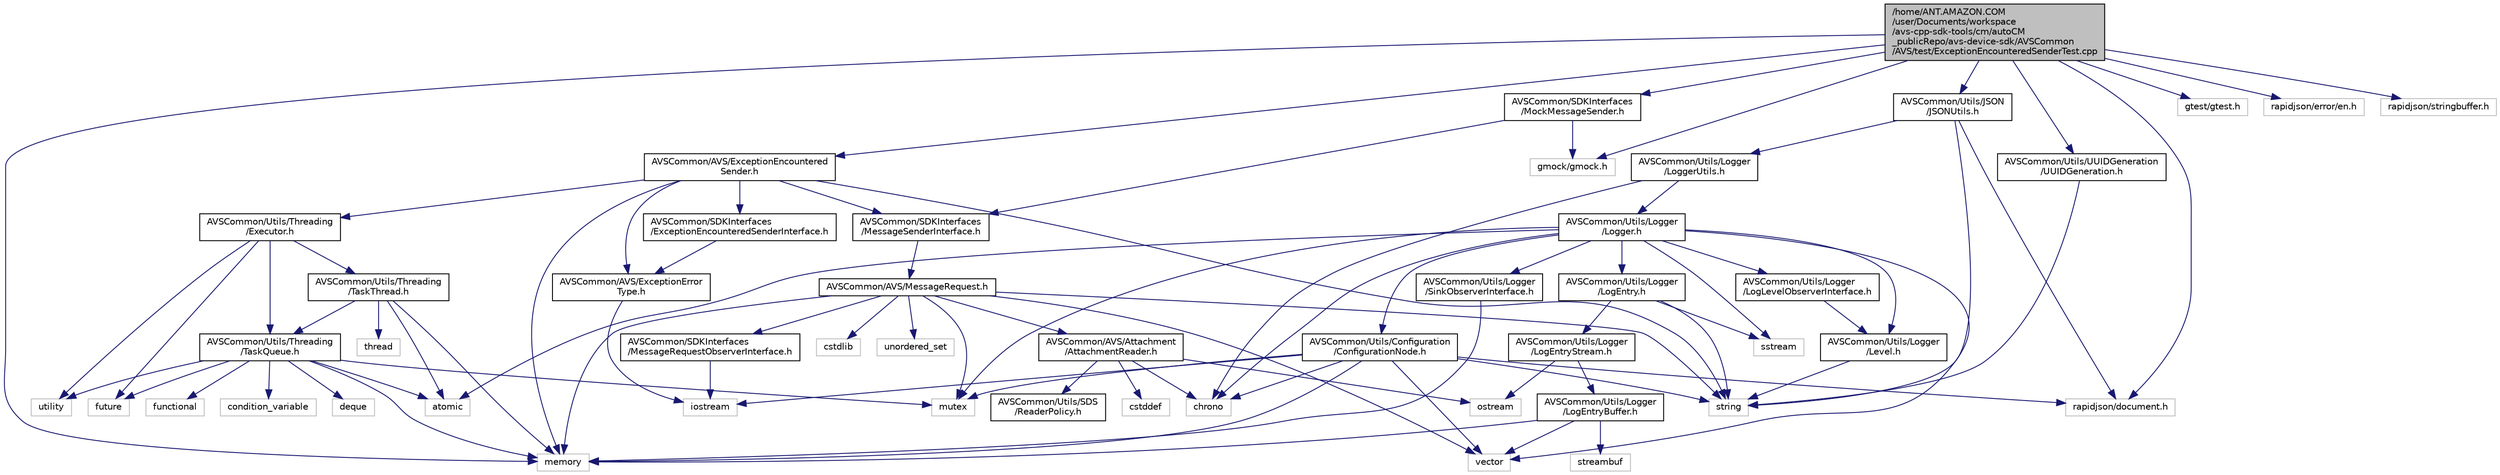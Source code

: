 digraph "/avs-cpp-sdk-tools/cm/autoCM_publicRepo/avs-device-sdk/AVSCommon/AVS/test/ExceptionEncounteredSenderTest.cpp"
{
  edge [fontname="Helvetica",fontsize="10",labelfontname="Helvetica",labelfontsize="10"];
  node [fontname="Helvetica",fontsize="10",shape=record];
  Node1 [label="/home/ANT.AMAZON.COM\l/user/Documents/workspace\l/avs-cpp-sdk-tools/cm/autoCM\l_publicRepo/avs-device-sdk/AVSCommon\l/AVS/test/ExceptionEncounteredSenderTest.cpp",height=0.2,width=0.4,color="black", fillcolor="grey75", style="filled", fontcolor="black"];
  Node1 -> Node2 [color="midnightblue",fontsize="10",style="solid",fontname="Helvetica"];
  Node2 [label="memory",height=0.2,width=0.4,color="grey75", fillcolor="white", style="filled"];
  Node1 -> Node3 [color="midnightblue",fontsize="10",style="solid",fontname="Helvetica"];
  Node3 [label="gmock/gmock.h",height=0.2,width=0.4,color="grey75", fillcolor="white", style="filled"];
  Node1 -> Node4 [color="midnightblue",fontsize="10",style="solid",fontname="Helvetica"];
  Node4 [label="gtest/gtest.h",height=0.2,width=0.4,color="grey75", fillcolor="white", style="filled"];
  Node1 -> Node5 [color="midnightblue",fontsize="10",style="solid",fontname="Helvetica"];
  Node5 [label="rapidjson/document.h",height=0.2,width=0.4,color="grey75", fillcolor="white", style="filled"];
  Node1 -> Node6 [color="midnightblue",fontsize="10",style="solid",fontname="Helvetica"];
  Node6 [label="rapidjson/error/en.h",height=0.2,width=0.4,color="grey75", fillcolor="white", style="filled"];
  Node1 -> Node7 [color="midnightblue",fontsize="10",style="solid",fontname="Helvetica"];
  Node7 [label="rapidjson/stringbuffer.h",height=0.2,width=0.4,color="grey75", fillcolor="white", style="filled"];
  Node1 -> Node8 [color="midnightblue",fontsize="10",style="solid",fontname="Helvetica"];
  Node8 [label="AVSCommon/AVS/ExceptionEncountered\lSender.h",height=0.2,width=0.4,color="black", fillcolor="white", style="filled",URL="$_exception_encountered_sender_8h.html"];
  Node8 -> Node2 [color="midnightblue",fontsize="10",style="solid",fontname="Helvetica"];
  Node8 -> Node9 [color="midnightblue",fontsize="10",style="solid",fontname="Helvetica"];
  Node9 [label="string",height=0.2,width=0.4,color="grey75", fillcolor="white", style="filled"];
  Node8 -> Node10 [color="midnightblue",fontsize="10",style="solid",fontname="Helvetica"];
  Node10 [label="AVSCommon/AVS/ExceptionError\lType.h",height=0.2,width=0.4,color="black", fillcolor="white", style="filled",URL="$_exception_error_type_8h.html"];
  Node10 -> Node11 [color="midnightblue",fontsize="10",style="solid",fontname="Helvetica"];
  Node11 [label="iostream",height=0.2,width=0.4,color="grey75", fillcolor="white", style="filled"];
  Node8 -> Node12 [color="midnightblue",fontsize="10",style="solid",fontname="Helvetica"];
  Node12 [label="AVSCommon/SDKInterfaces\l/MessageSenderInterface.h",height=0.2,width=0.4,color="black", fillcolor="white", style="filled",URL="$_message_sender_interface_8h.html"];
  Node12 -> Node13 [color="midnightblue",fontsize="10",style="solid",fontname="Helvetica"];
  Node13 [label="AVSCommon/AVS/MessageRequest.h",height=0.2,width=0.4,color="black", fillcolor="white", style="filled",URL="$_message_request_8h.html"];
  Node13 -> Node14 [color="midnightblue",fontsize="10",style="solid",fontname="Helvetica"];
  Node14 [label="cstdlib",height=0.2,width=0.4,color="grey75", fillcolor="white", style="filled"];
  Node13 -> Node2 [color="midnightblue",fontsize="10",style="solid",fontname="Helvetica"];
  Node13 -> Node15 [color="midnightblue",fontsize="10",style="solid",fontname="Helvetica"];
  Node15 [label="mutex",height=0.2,width=0.4,color="grey75", fillcolor="white", style="filled"];
  Node13 -> Node9 [color="midnightblue",fontsize="10",style="solid",fontname="Helvetica"];
  Node13 -> Node16 [color="midnightblue",fontsize="10",style="solid",fontname="Helvetica"];
  Node16 [label="unordered_set",height=0.2,width=0.4,color="grey75", fillcolor="white", style="filled"];
  Node13 -> Node17 [color="midnightblue",fontsize="10",style="solid",fontname="Helvetica"];
  Node17 [label="vector",height=0.2,width=0.4,color="grey75", fillcolor="white", style="filled"];
  Node13 -> Node18 [color="midnightblue",fontsize="10",style="solid",fontname="Helvetica"];
  Node18 [label="AVSCommon/AVS/Attachment\l/AttachmentReader.h",height=0.2,width=0.4,color="black", fillcolor="white", style="filled",URL="$_attachment_reader_8h.html"];
  Node18 -> Node19 [color="midnightblue",fontsize="10",style="solid",fontname="Helvetica"];
  Node19 [label="chrono",height=0.2,width=0.4,color="grey75", fillcolor="white", style="filled"];
  Node18 -> Node20 [color="midnightblue",fontsize="10",style="solid",fontname="Helvetica"];
  Node20 [label="cstddef",height=0.2,width=0.4,color="grey75", fillcolor="white", style="filled"];
  Node18 -> Node21 [color="midnightblue",fontsize="10",style="solid",fontname="Helvetica"];
  Node21 [label="ostream",height=0.2,width=0.4,color="grey75", fillcolor="white", style="filled"];
  Node18 -> Node22 [color="midnightblue",fontsize="10",style="solid",fontname="Helvetica"];
  Node22 [label="AVSCommon/Utils/SDS\l/ReaderPolicy.h",height=0.2,width=0.4,color="black", fillcolor="white", style="filled",URL="$_reader_policy_8h.html"];
  Node13 -> Node23 [color="midnightblue",fontsize="10",style="solid",fontname="Helvetica"];
  Node23 [label="AVSCommon/SDKInterfaces\l/MessageRequestObserverInterface.h",height=0.2,width=0.4,color="black", fillcolor="white", style="filled",URL="$_message_request_observer_interface_8h.html"];
  Node23 -> Node11 [color="midnightblue",fontsize="10",style="solid",fontname="Helvetica"];
  Node8 -> Node24 [color="midnightblue",fontsize="10",style="solid",fontname="Helvetica"];
  Node24 [label="AVSCommon/SDKInterfaces\l/ExceptionEncounteredSenderInterface.h",height=0.2,width=0.4,color="black", fillcolor="white", style="filled",URL="$_exception_encountered_sender_interface_8h.html"];
  Node24 -> Node10 [color="midnightblue",fontsize="10",style="solid",fontname="Helvetica"];
  Node8 -> Node25 [color="midnightblue",fontsize="10",style="solid",fontname="Helvetica"];
  Node25 [label="AVSCommon/Utils/Threading\l/Executor.h",height=0.2,width=0.4,color="black", fillcolor="white", style="filled",URL="$_executor_8h.html"];
  Node25 -> Node26 [color="midnightblue",fontsize="10",style="solid",fontname="Helvetica"];
  Node26 [label="future",height=0.2,width=0.4,color="grey75", fillcolor="white", style="filled"];
  Node25 -> Node27 [color="midnightblue",fontsize="10",style="solid",fontname="Helvetica"];
  Node27 [label="utility",height=0.2,width=0.4,color="grey75", fillcolor="white", style="filled"];
  Node25 -> Node28 [color="midnightblue",fontsize="10",style="solid",fontname="Helvetica"];
  Node28 [label="AVSCommon/Utils/Threading\l/TaskThread.h",height=0.2,width=0.4,color="black", fillcolor="white", style="filled",URL="$_task_thread_8h.html"];
  Node28 -> Node29 [color="midnightblue",fontsize="10",style="solid",fontname="Helvetica"];
  Node29 [label="atomic",height=0.2,width=0.4,color="grey75", fillcolor="white", style="filled"];
  Node28 -> Node2 [color="midnightblue",fontsize="10",style="solid",fontname="Helvetica"];
  Node28 -> Node30 [color="midnightblue",fontsize="10",style="solid",fontname="Helvetica"];
  Node30 [label="thread",height=0.2,width=0.4,color="grey75", fillcolor="white", style="filled"];
  Node28 -> Node31 [color="midnightblue",fontsize="10",style="solid",fontname="Helvetica"];
  Node31 [label="AVSCommon/Utils/Threading\l/TaskQueue.h",height=0.2,width=0.4,color="black", fillcolor="white", style="filled",URL="$_task_queue_8h.html"];
  Node31 -> Node29 [color="midnightblue",fontsize="10",style="solid",fontname="Helvetica"];
  Node31 -> Node32 [color="midnightblue",fontsize="10",style="solid",fontname="Helvetica"];
  Node32 [label="condition_variable",height=0.2,width=0.4,color="grey75", fillcolor="white", style="filled"];
  Node31 -> Node33 [color="midnightblue",fontsize="10",style="solid",fontname="Helvetica"];
  Node33 [label="deque",height=0.2,width=0.4,color="grey75", fillcolor="white", style="filled"];
  Node31 -> Node34 [color="midnightblue",fontsize="10",style="solid",fontname="Helvetica"];
  Node34 [label="functional",height=0.2,width=0.4,color="grey75", fillcolor="white", style="filled"];
  Node31 -> Node26 [color="midnightblue",fontsize="10",style="solid",fontname="Helvetica"];
  Node31 -> Node2 [color="midnightblue",fontsize="10",style="solid",fontname="Helvetica"];
  Node31 -> Node15 [color="midnightblue",fontsize="10",style="solid",fontname="Helvetica"];
  Node31 -> Node27 [color="midnightblue",fontsize="10",style="solid",fontname="Helvetica"];
  Node25 -> Node31 [color="midnightblue",fontsize="10",style="solid",fontname="Helvetica"];
  Node1 -> Node35 [color="midnightblue",fontsize="10",style="solid",fontname="Helvetica"];
  Node35 [label="AVSCommon/SDKInterfaces\l/MockMessageSender.h",height=0.2,width=0.4,color="black", fillcolor="white", style="filled",URL="$_mock_message_sender_8h.html"];
  Node35 -> Node12 [color="midnightblue",fontsize="10",style="solid",fontname="Helvetica"];
  Node35 -> Node3 [color="midnightblue",fontsize="10",style="solid",fontname="Helvetica"];
  Node1 -> Node36 [color="midnightblue",fontsize="10",style="solid",fontname="Helvetica"];
  Node36 [label="AVSCommon/Utils/JSON\l/JSONUtils.h",height=0.2,width=0.4,color="black", fillcolor="white", style="filled",URL="$_j_s_o_n_utils_8h.html"];
  Node36 -> Node5 [color="midnightblue",fontsize="10",style="solid",fontname="Helvetica"];
  Node36 -> Node9 [color="midnightblue",fontsize="10",style="solid",fontname="Helvetica"];
  Node36 -> Node37 [color="midnightblue",fontsize="10",style="solid",fontname="Helvetica"];
  Node37 [label="AVSCommon/Utils/Logger\l/LoggerUtils.h",height=0.2,width=0.4,color="black", fillcolor="white", style="filled",URL="$_logger_utils_8h.html"];
  Node37 -> Node19 [color="midnightblue",fontsize="10",style="solid",fontname="Helvetica"];
  Node37 -> Node38 [color="midnightblue",fontsize="10",style="solid",fontname="Helvetica"];
  Node38 [label="AVSCommon/Utils/Logger\l/Logger.h",height=0.2,width=0.4,color="black", fillcolor="white", style="filled",URL="$_logger_8h.html"];
  Node38 -> Node29 [color="midnightblue",fontsize="10",style="solid",fontname="Helvetica"];
  Node38 -> Node19 [color="midnightblue",fontsize="10",style="solid",fontname="Helvetica"];
  Node38 -> Node15 [color="midnightblue",fontsize="10",style="solid",fontname="Helvetica"];
  Node38 -> Node39 [color="midnightblue",fontsize="10",style="solid",fontname="Helvetica"];
  Node39 [label="sstream",height=0.2,width=0.4,color="grey75", fillcolor="white", style="filled"];
  Node38 -> Node17 [color="midnightblue",fontsize="10",style="solid",fontname="Helvetica"];
  Node38 -> Node40 [color="midnightblue",fontsize="10",style="solid",fontname="Helvetica"];
  Node40 [label="AVSCommon/Utils/Configuration\l/ConfigurationNode.h",height=0.2,width=0.4,color="black", fillcolor="white", style="filled",URL="$_configuration_node_8h.html"];
  Node40 -> Node19 [color="midnightblue",fontsize="10",style="solid",fontname="Helvetica"];
  Node40 -> Node11 [color="midnightblue",fontsize="10",style="solid",fontname="Helvetica"];
  Node40 -> Node2 [color="midnightblue",fontsize="10",style="solid",fontname="Helvetica"];
  Node40 -> Node15 [color="midnightblue",fontsize="10",style="solid",fontname="Helvetica"];
  Node40 -> Node9 [color="midnightblue",fontsize="10",style="solid",fontname="Helvetica"];
  Node40 -> Node17 [color="midnightblue",fontsize="10",style="solid",fontname="Helvetica"];
  Node40 -> Node5 [color="midnightblue",fontsize="10",style="solid",fontname="Helvetica"];
  Node38 -> Node41 [color="midnightblue",fontsize="10",style="solid",fontname="Helvetica"];
  Node41 [label="AVSCommon/Utils/Logger\l/Level.h",height=0.2,width=0.4,color="black", fillcolor="white", style="filled",URL="$_level_8h.html"];
  Node41 -> Node9 [color="midnightblue",fontsize="10",style="solid",fontname="Helvetica"];
  Node38 -> Node42 [color="midnightblue",fontsize="10",style="solid",fontname="Helvetica"];
  Node42 [label="AVSCommon/Utils/Logger\l/LogEntry.h",height=0.2,width=0.4,color="black", fillcolor="white", style="filled",URL="$_log_entry_8h.html"];
  Node42 -> Node39 [color="midnightblue",fontsize="10",style="solid",fontname="Helvetica"];
  Node42 -> Node9 [color="midnightblue",fontsize="10",style="solid",fontname="Helvetica"];
  Node42 -> Node43 [color="midnightblue",fontsize="10",style="solid",fontname="Helvetica"];
  Node43 [label="AVSCommon/Utils/Logger\l/LogEntryStream.h",height=0.2,width=0.4,color="black", fillcolor="white", style="filled",URL="$_log_entry_stream_8h.html"];
  Node43 -> Node21 [color="midnightblue",fontsize="10",style="solid",fontname="Helvetica"];
  Node43 -> Node44 [color="midnightblue",fontsize="10",style="solid",fontname="Helvetica"];
  Node44 [label="AVSCommon/Utils/Logger\l/LogEntryBuffer.h",height=0.2,width=0.4,color="black", fillcolor="white", style="filled",URL="$_log_entry_buffer_8h.html"];
  Node44 -> Node2 [color="midnightblue",fontsize="10",style="solid",fontname="Helvetica"];
  Node44 -> Node45 [color="midnightblue",fontsize="10",style="solid",fontname="Helvetica"];
  Node45 [label="streambuf",height=0.2,width=0.4,color="grey75", fillcolor="white", style="filled"];
  Node44 -> Node17 [color="midnightblue",fontsize="10",style="solid",fontname="Helvetica"];
  Node38 -> Node46 [color="midnightblue",fontsize="10",style="solid",fontname="Helvetica"];
  Node46 [label="AVSCommon/Utils/Logger\l/LogLevelObserverInterface.h",height=0.2,width=0.4,color="black", fillcolor="white", style="filled",URL="$_log_level_observer_interface_8h.html"];
  Node46 -> Node41 [color="midnightblue",fontsize="10",style="solid",fontname="Helvetica"];
  Node38 -> Node47 [color="midnightblue",fontsize="10",style="solid",fontname="Helvetica"];
  Node47 [label="AVSCommon/Utils/Logger\l/SinkObserverInterface.h",height=0.2,width=0.4,color="black", fillcolor="white", style="filled",URL="$_sink_observer_interface_8h.html"];
  Node47 -> Node2 [color="midnightblue",fontsize="10",style="solid",fontname="Helvetica"];
  Node1 -> Node48 [color="midnightblue",fontsize="10",style="solid",fontname="Helvetica"];
  Node48 [label="AVSCommon/Utils/UUIDGeneration\l/UUIDGeneration.h",height=0.2,width=0.4,color="black", fillcolor="white", style="filled",URL="$_u_u_i_d_generation_8h.html"];
  Node48 -> Node9 [color="midnightblue",fontsize="10",style="solid",fontname="Helvetica"];
}
